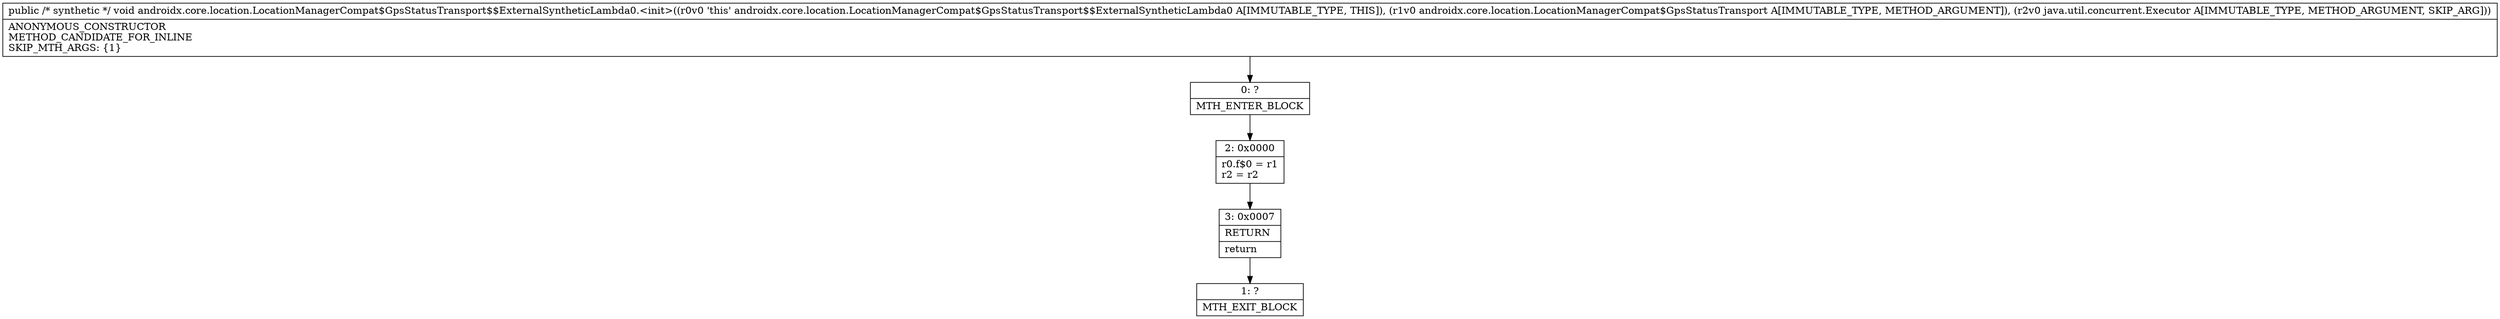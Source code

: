 digraph "CFG forandroidx.core.location.LocationManagerCompat$GpsStatusTransport$$ExternalSyntheticLambda0.\<init\>(Landroidx\/core\/location\/LocationManagerCompat$GpsStatusTransport;Ljava\/util\/concurrent\/Executor;)V" {
Node_0 [shape=record,label="{0\:\ ?|MTH_ENTER_BLOCK\l}"];
Node_2 [shape=record,label="{2\:\ 0x0000|r0.f$0 = r1\lr2 = r2\l}"];
Node_3 [shape=record,label="{3\:\ 0x0007|RETURN\l|return\l}"];
Node_1 [shape=record,label="{1\:\ ?|MTH_EXIT_BLOCK\l}"];
MethodNode[shape=record,label="{public \/* synthetic *\/ void androidx.core.location.LocationManagerCompat$GpsStatusTransport$$ExternalSyntheticLambda0.\<init\>((r0v0 'this' androidx.core.location.LocationManagerCompat$GpsStatusTransport$$ExternalSyntheticLambda0 A[IMMUTABLE_TYPE, THIS]), (r1v0 androidx.core.location.LocationManagerCompat$GpsStatusTransport A[IMMUTABLE_TYPE, METHOD_ARGUMENT]), (r2v0 java.util.concurrent.Executor A[IMMUTABLE_TYPE, METHOD_ARGUMENT, SKIP_ARG]))  | ANONYMOUS_CONSTRUCTOR\lMETHOD_CANDIDATE_FOR_INLINE\lSKIP_MTH_ARGS: \{1\}\l}"];
MethodNode -> Node_0;Node_0 -> Node_2;
Node_2 -> Node_3;
Node_3 -> Node_1;
}

